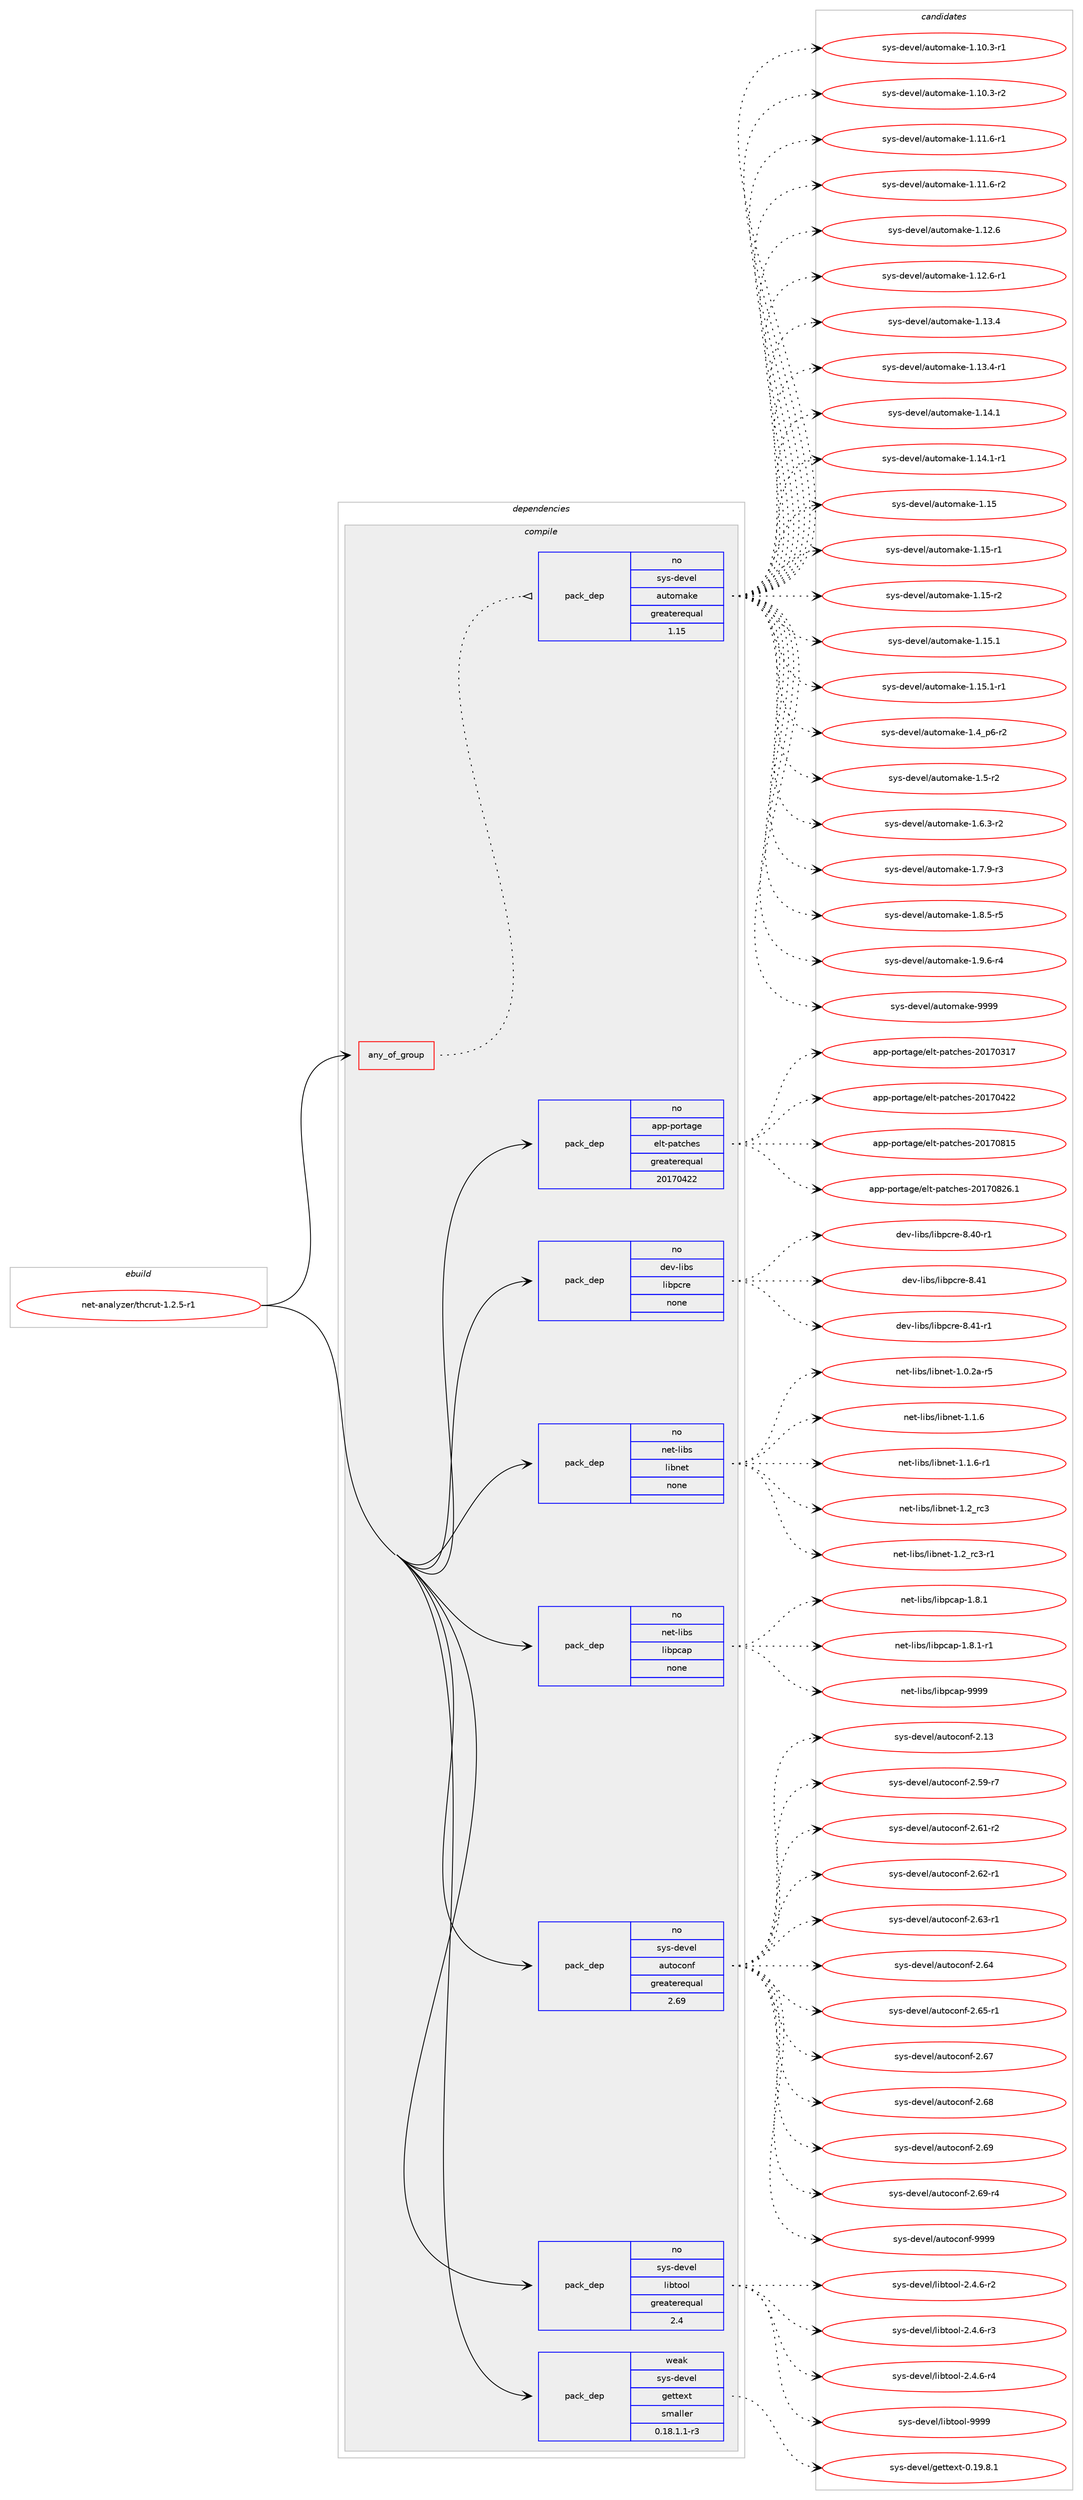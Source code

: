 digraph prolog {

# *************
# Graph options
# *************

newrank=true;
concentrate=true;
compound=true;
graph [rankdir=LR,fontname=Helvetica,fontsize=10,ranksep=1.5];#, ranksep=2.5, nodesep=0.2];
edge  [arrowhead=vee];
node  [fontname=Helvetica,fontsize=10];

# **********
# The ebuild
# **********

subgraph cluster_leftcol {
color=gray;
rank=same;
label=<<i>ebuild</i>>;
id [label="net-analyzer/thcrut-1.2.5-r1", color=red, width=4, href="../net-analyzer/thcrut-1.2.5-r1.svg"];
}

# ****************
# The dependencies
# ****************

subgraph cluster_midcol {
color=gray;
label=<<i>dependencies</i>>;
subgraph cluster_compile {
fillcolor="#eeeeee";
style=filled;
label=<<i>compile</i>>;
subgraph any6473 {
dependency404197 [label=<<TABLE BORDER="0" CELLBORDER="1" CELLSPACING="0" CELLPADDING="4"><TR><TD CELLPADDING="10">any_of_group</TD></TR></TABLE>>, shape=none, color=red];subgraph pack297950 {
dependency404198 [label=<<TABLE BORDER="0" CELLBORDER="1" CELLSPACING="0" CELLPADDING="4" WIDTH="220"><TR><TD ROWSPAN="6" CELLPADDING="30">pack_dep</TD></TR><TR><TD WIDTH="110">no</TD></TR><TR><TD>sys-devel</TD></TR><TR><TD>automake</TD></TR><TR><TD>greaterequal</TD></TR><TR><TD>1.15</TD></TR></TABLE>>, shape=none, color=blue];
}
dependency404197:e -> dependency404198:w [weight=20,style="dotted",arrowhead="oinv"];
}
id:e -> dependency404197:w [weight=20,style="solid",arrowhead="vee"];
subgraph pack297951 {
dependency404199 [label=<<TABLE BORDER="0" CELLBORDER="1" CELLSPACING="0" CELLPADDING="4" WIDTH="220"><TR><TD ROWSPAN="6" CELLPADDING="30">pack_dep</TD></TR><TR><TD WIDTH="110">no</TD></TR><TR><TD>app-portage</TD></TR><TR><TD>elt-patches</TD></TR><TR><TD>greaterequal</TD></TR><TR><TD>20170422</TD></TR></TABLE>>, shape=none, color=blue];
}
id:e -> dependency404199:w [weight=20,style="solid",arrowhead="vee"];
subgraph pack297952 {
dependency404200 [label=<<TABLE BORDER="0" CELLBORDER="1" CELLSPACING="0" CELLPADDING="4" WIDTH="220"><TR><TD ROWSPAN="6" CELLPADDING="30">pack_dep</TD></TR><TR><TD WIDTH="110">no</TD></TR><TR><TD>dev-libs</TD></TR><TR><TD>libpcre</TD></TR><TR><TD>none</TD></TR><TR><TD></TD></TR></TABLE>>, shape=none, color=blue];
}
id:e -> dependency404200:w [weight=20,style="solid",arrowhead="vee"];
subgraph pack297953 {
dependency404201 [label=<<TABLE BORDER="0" CELLBORDER="1" CELLSPACING="0" CELLPADDING="4" WIDTH="220"><TR><TD ROWSPAN="6" CELLPADDING="30">pack_dep</TD></TR><TR><TD WIDTH="110">no</TD></TR><TR><TD>net-libs</TD></TR><TR><TD>libnet</TD></TR><TR><TD>none</TD></TR><TR><TD></TD></TR></TABLE>>, shape=none, color=blue];
}
id:e -> dependency404201:w [weight=20,style="solid",arrowhead="vee"];
subgraph pack297954 {
dependency404202 [label=<<TABLE BORDER="0" CELLBORDER="1" CELLSPACING="0" CELLPADDING="4" WIDTH="220"><TR><TD ROWSPAN="6" CELLPADDING="30">pack_dep</TD></TR><TR><TD WIDTH="110">no</TD></TR><TR><TD>net-libs</TD></TR><TR><TD>libpcap</TD></TR><TR><TD>none</TD></TR><TR><TD></TD></TR></TABLE>>, shape=none, color=blue];
}
id:e -> dependency404202:w [weight=20,style="solid",arrowhead="vee"];
subgraph pack297955 {
dependency404203 [label=<<TABLE BORDER="0" CELLBORDER="1" CELLSPACING="0" CELLPADDING="4" WIDTH="220"><TR><TD ROWSPAN="6" CELLPADDING="30">pack_dep</TD></TR><TR><TD WIDTH="110">no</TD></TR><TR><TD>sys-devel</TD></TR><TR><TD>autoconf</TD></TR><TR><TD>greaterequal</TD></TR><TR><TD>2.69</TD></TR></TABLE>>, shape=none, color=blue];
}
id:e -> dependency404203:w [weight=20,style="solid",arrowhead="vee"];
subgraph pack297956 {
dependency404204 [label=<<TABLE BORDER="0" CELLBORDER="1" CELLSPACING="0" CELLPADDING="4" WIDTH="220"><TR><TD ROWSPAN="6" CELLPADDING="30">pack_dep</TD></TR><TR><TD WIDTH="110">no</TD></TR><TR><TD>sys-devel</TD></TR><TR><TD>libtool</TD></TR><TR><TD>greaterequal</TD></TR><TR><TD>2.4</TD></TR></TABLE>>, shape=none, color=blue];
}
id:e -> dependency404204:w [weight=20,style="solid",arrowhead="vee"];
subgraph pack297957 {
dependency404205 [label=<<TABLE BORDER="0" CELLBORDER="1" CELLSPACING="0" CELLPADDING="4" WIDTH="220"><TR><TD ROWSPAN="6" CELLPADDING="30">pack_dep</TD></TR><TR><TD WIDTH="110">weak</TD></TR><TR><TD>sys-devel</TD></TR><TR><TD>gettext</TD></TR><TR><TD>smaller</TD></TR><TR><TD>0.18.1.1-r3</TD></TR></TABLE>>, shape=none, color=blue];
}
id:e -> dependency404205:w [weight=20,style="solid",arrowhead="vee"];
}
subgraph cluster_compileandrun {
fillcolor="#eeeeee";
style=filled;
label=<<i>compile and run</i>>;
}
subgraph cluster_run {
fillcolor="#eeeeee";
style=filled;
label=<<i>run</i>>;
}
}

# **************
# The candidates
# **************

subgraph cluster_choices {
rank=same;
color=gray;
label=<<i>candidates</i>>;

subgraph choice297950 {
color=black;
nodesep=1;
choice11512111545100101118101108479711711611110997107101454946494846514511449 [label="sys-devel/automake-1.10.3-r1", color=red, width=4,href="../sys-devel/automake-1.10.3-r1.svg"];
choice11512111545100101118101108479711711611110997107101454946494846514511450 [label="sys-devel/automake-1.10.3-r2", color=red, width=4,href="../sys-devel/automake-1.10.3-r2.svg"];
choice11512111545100101118101108479711711611110997107101454946494946544511449 [label="sys-devel/automake-1.11.6-r1", color=red, width=4,href="../sys-devel/automake-1.11.6-r1.svg"];
choice11512111545100101118101108479711711611110997107101454946494946544511450 [label="sys-devel/automake-1.11.6-r2", color=red, width=4,href="../sys-devel/automake-1.11.6-r2.svg"];
choice1151211154510010111810110847971171161111099710710145494649504654 [label="sys-devel/automake-1.12.6", color=red, width=4,href="../sys-devel/automake-1.12.6.svg"];
choice11512111545100101118101108479711711611110997107101454946495046544511449 [label="sys-devel/automake-1.12.6-r1", color=red, width=4,href="../sys-devel/automake-1.12.6-r1.svg"];
choice1151211154510010111810110847971171161111099710710145494649514652 [label="sys-devel/automake-1.13.4", color=red, width=4,href="../sys-devel/automake-1.13.4.svg"];
choice11512111545100101118101108479711711611110997107101454946495146524511449 [label="sys-devel/automake-1.13.4-r1", color=red, width=4,href="../sys-devel/automake-1.13.4-r1.svg"];
choice1151211154510010111810110847971171161111099710710145494649524649 [label="sys-devel/automake-1.14.1", color=red, width=4,href="../sys-devel/automake-1.14.1.svg"];
choice11512111545100101118101108479711711611110997107101454946495246494511449 [label="sys-devel/automake-1.14.1-r1", color=red, width=4,href="../sys-devel/automake-1.14.1-r1.svg"];
choice115121115451001011181011084797117116111109971071014549464953 [label="sys-devel/automake-1.15", color=red, width=4,href="../sys-devel/automake-1.15.svg"];
choice1151211154510010111810110847971171161111099710710145494649534511449 [label="sys-devel/automake-1.15-r1", color=red, width=4,href="../sys-devel/automake-1.15-r1.svg"];
choice1151211154510010111810110847971171161111099710710145494649534511450 [label="sys-devel/automake-1.15-r2", color=red, width=4,href="../sys-devel/automake-1.15-r2.svg"];
choice1151211154510010111810110847971171161111099710710145494649534649 [label="sys-devel/automake-1.15.1", color=red, width=4,href="../sys-devel/automake-1.15.1.svg"];
choice11512111545100101118101108479711711611110997107101454946495346494511449 [label="sys-devel/automake-1.15.1-r1", color=red, width=4,href="../sys-devel/automake-1.15.1-r1.svg"];
choice115121115451001011181011084797117116111109971071014549465295112544511450 [label="sys-devel/automake-1.4_p6-r2", color=red, width=4,href="../sys-devel/automake-1.4_p6-r2.svg"];
choice11512111545100101118101108479711711611110997107101454946534511450 [label="sys-devel/automake-1.5-r2", color=red, width=4,href="../sys-devel/automake-1.5-r2.svg"];
choice115121115451001011181011084797117116111109971071014549465446514511450 [label="sys-devel/automake-1.6.3-r2", color=red, width=4,href="../sys-devel/automake-1.6.3-r2.svg"];
choice115121115451001011181011084797117116111109971071014549465546574511451 [label="sys-devel/automake-1.7.9-r3", color=red, width=4,href="../sys-devel/automake-1.7.9-r3.svg"];
choice115121115451001011181011084797117116111109971071014549465646534511453 [label="sys-devel/automake-1.8.5-r5", color=red, width=4,href="../sys-devel/automake-1.8.5-r5.svg"];
choice115121115451001011181011084797117116111109971071014549465746544511452 [label="sys-devel/automake-1.9.6-r4", color=red, width=4,href="../sys-devel/automake-1.9.6-r4.svg"];
choice115121115451001011181011084797117116111109971071014557575757 [label="sys-devel/automake-9999", color=red, width=4,href="../sys-devel/automake-9999.svg"];
dependency404198:e -> choice11512111545100101118101108479711711611110997107101454946494846514511449:w [style=dotted,weight="100"];
dependency404198:e -> choice11512111545100101118101108479711711611110997107101454946494846514511450:w [style=dotted,weight="100"];
dependency404198:e -> choice11512111545100101118101108479711711611110997107101454946494946544511449:w [style=dotted,weight="100"];
dependency404198:e -> choice11512111545100101118101108479711711611110997107101454946494946544511450:w [style=dotted,weight="100"];
dependency404198:e -> choice1151211154510010111810110847971171161111099710710145494649504654:w [style=dotted,weight="100"];
dependency404198:e -> choice11512111545100101118101108479711711611110997107101454946495046544511449:w [style=dotted,weight="100"];
dependency404198:e -> choice1151211154510010111810110847971171161111099710710145494649514652:w [style=dotted,weight="100"];
dependency404198:e -> choice11512111545100101118101108479711711611110997107101454946495146524511449:w [style=dotted,weight="100"];
dependency404198:e -> choice1151211154510010111810110847971171161111099710710145494649524649:w [style=dotted,weight="100"];
dependency404198:e -> choice11512111545100101118101108479711711611110997107101454946495246494511449:w [style=dotted,weight="100"];
dependency404198:e -> choice115121115451001011181011084797117116111109971071014549464953:w [style=dotted,weight="100"];
dependency404198:e -> choice1151211154510010111810110847971171161111099710710145494649534511449:w [style=dotted,weight="100"];
dependency404198:e -> choice1151211154510010111810110847971171161111099710710145494649534511450:w [style=dotted,weight="100"];
dependency404198:e -> choice1151211154510010111810110847971171161111099710710145494649534649:w [style=dotted,weight="100"];
dependency404198:e -> choice11512111545100101118101108479711711611110997107101454946495346494511449:w [style=dotted,weight="100"];
dependency404198:e -> choice115121115451001011181011084797117116111109971071014549465295112544511450:w [style=dotted,weight="100"];
dependency404198:e -> choice11512111545100101118101108479711711611110997107101454946534511450:w [style=dotted,weight="100"];
dependency404198:e -> choice115121115451001011181011084797117116111109971071014549465446514511450:w [style=dotted,weight="100"];
dependency404198:e -> choice115121115451001011181011084797117116111109971071014549465546574511451:w [style=dotted,weight="100"];
dependency404198:e -> choice115121115451001011181011084797117116111109971071014549465646534511453:w [style=dotted,weight="100"];
dependency404198:e -> choice115121115451001011181011084797117116111109971071014549465746544511452:w [style=dotted,weight="100"];
dependency404198:e -> choice115121115451001011181011084797117116111109971071014557575757:w [style=dotted,weight="100"];
}
subgraph choice297951 {
color=black;
nodesep=1;
choice97112112451121111141169710310147101108116451129711699104101115455048495548514955 [label="app-portage/elt-patches-20170317", color=red, width=4,href="../app-portage/elt-patches-20170317.svg"];
choice97112112451121111141169710310147101108116451129711699104101115455048495548525050 [label="app-portage/elt-patches-20170422", color=red, width=4,href="../app-portage/elt-patches-20170422.svg"];
choice97112112451121111141169710310147101108116451129711699104101115455048495548564953 [label="app-portage/elt-patches-20170815", color=red, width=4,href="../app-portage/elt-patches-20170815.svg"];
choice971121124511211111411697103101471011081164511297116991041011154550484955485650544649 [label="app-portage/elt-patches-20170826.1", color=red, width=4,href="../app-portage/elt-patches-20170826.1.svg"];
dependency404199:e -> choice97112112451121111141169710310147101108116451129711699104101115455048495548514955:w [style=dotted,weight="100"];
dependency404199:e -> choice97112112451121111141169710310147101108116451129711699104101115455048495548525050:w [style=dotted,weight="100"];
dependency404199:e -> choice97112112451121111141169710310147101108116451129711699104101115455048495548564953:w [style=dotted,weight="100"];
dependency404199:e -> choice971121124511211111411697103101471011081164511297116991041011154550484955485650544649:w [style=dotted,weight="100"];
}
subgraph choice297952 {
color=black;
nodesep=1;
choice100101118451081059811547108105981129911410145564652484511449 [label="dev-libs/libpcre-8.40-r1", color=red, width=4,href="../dev-libs/libpcre-8.40-r1.svg"];
choice10010111845108105981154710810598112991141014556465249 [label="dev-libs/libpcre-8.41", color=red, width=4,href="../dev-libs/libpcre-8.41.svg"];
choice100101118451081059811547108105981129911410145564652494511449 [label="dev-libs/libpcre-8.41-r1", color=red, width=4,href="../dev-libs/libpcre-8.41-r1.svg"];
dependency404200:e -> choice100101118451081059811547108105981129911410145564652484511449:w [style=dotted,weight="100"];
dependency404200:e -> choice10010111845108105981154710810598112991141014556465249:w [style=dotted,weight="100"];
dependency404200:e -> choice100101118451081059811547108105981129911410145564652494511449:w [style=dotted,weight="100"];
}
subgraph choice297953 {
color=black;
nodesep=1;
choice11010111645108105981154710810598110101116454946484650974511453 [label="net-libs/libnet-1.0.2a-r5", color=red, width=4,href="../net-libs/libnet-1.0.2a-r5.svg"];
choice11010111645108105981154710810598110101116454946494654 [label="net-libs/libnet-1.1.6", color=red, width=4,href="../net-libs/libnet-1.1.6.svg"];
choice110101116451081059811547108105981101011164549464946544511449 [label="net-libs/libnet-1.1.6-r1", color=red, width=4,href="../net-libs/libnet-1.1.6-r1.svg"];
choice1101011164510810598115471081059811010111645494650951149951 [label="net-libs/libnet-1.2_rc3", color=red, width=4,href="../net-libs/libnet-1.2_rc3.svg"];
choice11010111645108105981154710810598110101116454946509511499514511449 [label="net-libs/libnet-1.2_rc3-r1", color=red, width=4,href="../net-libs/libnet-1.2_rc3-r1.svg"];
dependency404201:e -> choice11010111645108105981154710810598110101116454946484650974511453:w [style=dotted,weight="100"];
dependency404201:e -> choice11010111645108105981154710810598110101116454946494654:w [style=dotted,weight="100"];
dependency404201:e -> choice110101116451081059811547108105981101011164549464946544511449:w [style=dotted,weight="100"];
dependency404201:e -> choice1101011164510810598115471081059811010111645494650951149951:w [style=dotted,weight="100"];
dependency404201:e -> choice11010111645108105981154710810598110101116454946509511499514511449:w [style=dotted,weight="100"];
}
subgraph choice297954 {
color=black;
nodesep=1;
choice110101116451081059811547108105981129997112454946564649 [label="net-libs/libpcap-1.8.1", color=red, width=4,href="../net-libs/libpcap-1.8.1.svg"];
choice1101011164510810598115471081059811299971124549465646494511449 [label="net-libs/libpcap-1.8.1-r1", color=red, width=4,href="../net-libs/libpcap-1.8.1-r1.svg"];
choice1101011164510810598115471081059811299971124557575757 [label="net-libs/libpcap-9999", color=red, width=4,href="../net-libs/libpcap-9999.svg"];
dependency404202:e -> choice110101116451081059811547108105981129997112454946564649:w [style=dotted,weight="100"];
dependency404202:e -> choice1101011164510810598115471081059811299971124549465646494511449:w [style=dotted,weight="100"];
dependency404202:e -> choice1101011164510810598115471081059811299971124557575757:w [style=dotted,weight="100"];
}
subgraph choice297955 {
color=black;
nodesep=1;
choice115121115451001011181011084797117116111991111101024550464951 [label="sys-devel/autoconf-2.13", color=red, width=4,href="../sys-devel/autoconf-2.13.svg"];
choice1151211154510010111810110847971171161119911111010245504653574511455 [label="sys-devel/autoconf-2.59-r7", color=red, width=4,href="../sys-devel/autoconf-2.59-r7.svg"];
choice1151211154510010111810110847971171161119911111010245504654494511450 [label="sys-devel/autoconf-2.61-r2", color=red, width=4,href="../sys-devel/autoconf-2.61-r2.svg"];
choice1151211154510010111810110847971171161119911111010245504654504511449 [label="sys-devel/autoconf-2.62-r1", color=red, width=4,href="../sys-devel/autoconf-2.62-r1.svg"];
choice1151211154510010111810110847971171161119911111010245504654514511449 [label="sys-devel/autoconf-2.63-r1", color=red, width=4,href="../sys-devel/autoconf-2.63-r1.svg"];
choice115121115451001011181011084797117116111991111101024550465452 [label="sys-devel/autoconf-2.64", color=red, width=4,href="../sys-devel/autoconf-2.64.svg"];
choice1151211154510010111810110847971171161119911111010245504654534511449 [label="sys-devel/autoconf-2.65-r1", color=red, width=4,href="../sys-devel/autoconf-2.65-r1.svg"];
choice115121115451001011181011084797117116111991111101024550465455 [label="sys-devel/autoconf-2.67", color=red, width=4,href="../sys-devel/autoconf-2.67.svg"];
choice115121115451001011181011084797117116111991111101024550465456 [label="sys-devel/autoconf-2.68", color=red, width=4,href="../sys-devel/autoconf-2.68.svg"];
choice115121115451001011181011084797117116111991111101024550465457 [label="sys-devel/autoconf-2.69", color=red, width=4,href="../sys-devel/autoconf-2.69.svg"];
choice1151211154510010111810110847971171161119911111010245504654574511452 [label="sys-devel/autoconf-2.69-r4", color=red, width=4,href="../sys-devel/autoconf-2.69-r4.svg"];
choice115121115451001011181011084797117116111991111101024557575757 [label="sys-devel/autoconf-9999", color=red, width=4,href="../sys-devel/autoconf-9999.svg"];
dependency404203:e -> choice115121115451001011181011084797117116111991111101024550464951:w [style=dotted,weight="100"];
dependency404203:e -> choice1151211154510010111810110847971171161119911111010245504653574511455:w [style=dotted,weight="100"];
dependency404203:e -> choice1151211154510010111810110847971171161119911111010245504654494511450:w [style=dotted,weight="100"];
dependency404203:e -> choice1151211154510010111810110847971171161119911111010245504654504511449:w [style=dotted,weight="100"];
dependency404203:e -> choice1151211154510010111810110847971171161119911111010245504654514511449:w [style=dotted,weight="100"];
dependency404203:e -> choice115121115451001011181011084797117116111991111101024550465452:w [style=dotted,weight="100"];
dependency404203:e -> choice1151211154510010111810110847971171161119911111010245504654534511449:w [style=dotted,weight="100"];
dependency404203:e -> choice115121115451001011181011084797117116111991111101024550465455:w [style=dotted,weight="100"];
dependency404203:e -> choice115121115451001011181011084797117116111991111101024550465456:w [style=dotted,weight="100"];
dependency404203:e -> choice115121115451001011181011084797117116111991111101024550465457:w [style=dotted,weight="100"];
dependency404203:e -> choice1151211154510010111810110847971171161119911111010245504654574511452:w [style=dotted,weight="100"];
dependency404203:e -> choice115121115451001011181011084797117116111991111101024557575757:w [style=dotted,weight="100"];
}
subgraph choice297956 {
color=black;
nodesep=1;
choice1151211154510010111810110847108105981161111111084550465246544511450 [label="sys-devel/libtool-2.4.6-r2", color=red, width=4,href="../sys-devel/libtool-2.4.6-r2.svg"];
choice1151211154510010111810110847108105981161111111084550465246544511451 [label="sys-devel/libtool-2.4.6-r3", color=red, width=4,href="../sys-devel/libtool-2.4.6-r3.svg"];
choice1151211154510010111810110847108105981161111111084550465246544511452 [label="sys-devel/libtool-2.4.6-r4", color=red, width=4,href="../sys-devel/libtool-2.4.6-r4.svg"];
choice1151211154510010111810110847108105981161111111084557575757 [label="sys-devel/libtool-9999", color=red, width=4,href="../sys-devel/libtool-9999.svg"];
dependency404204:e -> choice1151211154510010111810110847108105981161111111084550465246544511450:w [style=dotted,weight="100"];
dependency404204:e -> choice1151211154510010111810110847108105981161111111084550465246544511451:w [style=dotted,weight="100"];
dependency404204:e -> choice1151211154510010111810110847108105981161111111084550465246544511452:w [style=dotted,weight="100"];
dependency404204:e -> choice1151211154510010111810110847108105981161111111084557575757:w [style=dotted,weight="100"];
}
subgraph choice297957 {
color=black;
nodesep=1;
choice1151211154510010111810110847103101116116101120116454846495746564649 [label="sys-devel/gettext-0.19.8.1", color=red, width=4,href="../sys-devel/gettext-0.19.8.1.svg"];
dependency404205:e -> choice1151211154510010111810110847103101116116101120116454846495746564649:w [style=dotted,weight="100"];
}
}

}
